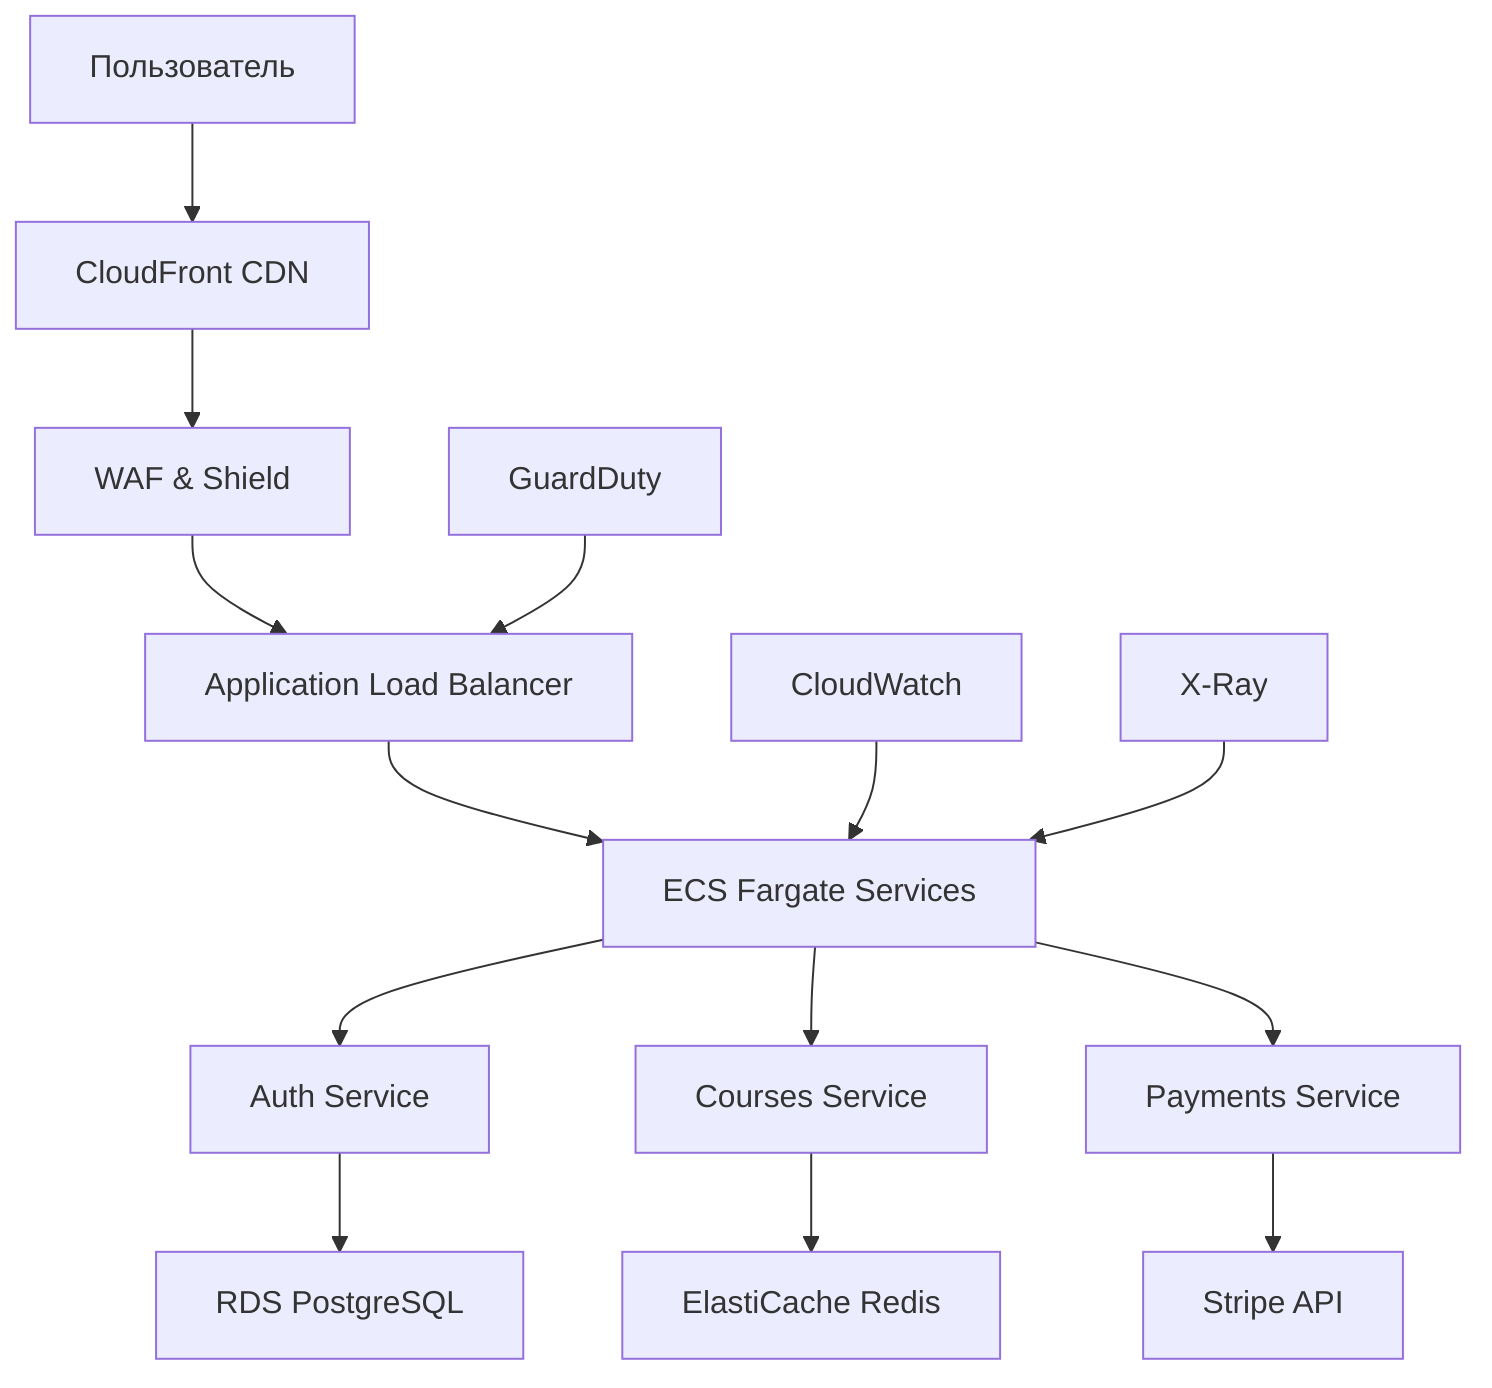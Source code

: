graph TD
    A[Пользователь] --> B[CloudFront CDN]
    B --> C[WAF & Shield]
    C --> D[Application Load Balancer]
    D --> E[ECS Fargate Services]
    E --> F[Auth Service]
    E --> G[Courses Service]
    E --> H[Payments Service]
    F --> I[RDS PostgreSQL]
    G --> J[ElastiCache Redis]
    H --> K[Stripe API]
    L[CloudWatch] --> E
    M[X-Ray] --> E
    N[GuardDuty] --> D